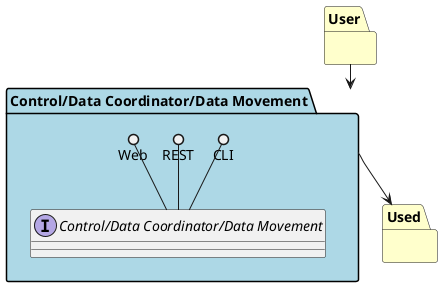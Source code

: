 @startuml

package "User" #ffffcc {

}

package "Used" #ffffcc {

}

package "Control/Data Coordinator/Data Movement" #lightblue {

    interface "Control/Data Coordinator/Data Movement" {
    }

    CLI ()-- "Control/Data Coordinator/Data Movement"
    REST ()-- "Control/Data Coordinator/Data Movement"
    Web ()-- "Control/Data Coordinator/Data Movement"
}

User --> "Control/Data Coordinator/Data Movement"
"Control/Data Coordinator/Data Movement" --> Used

@enduml
